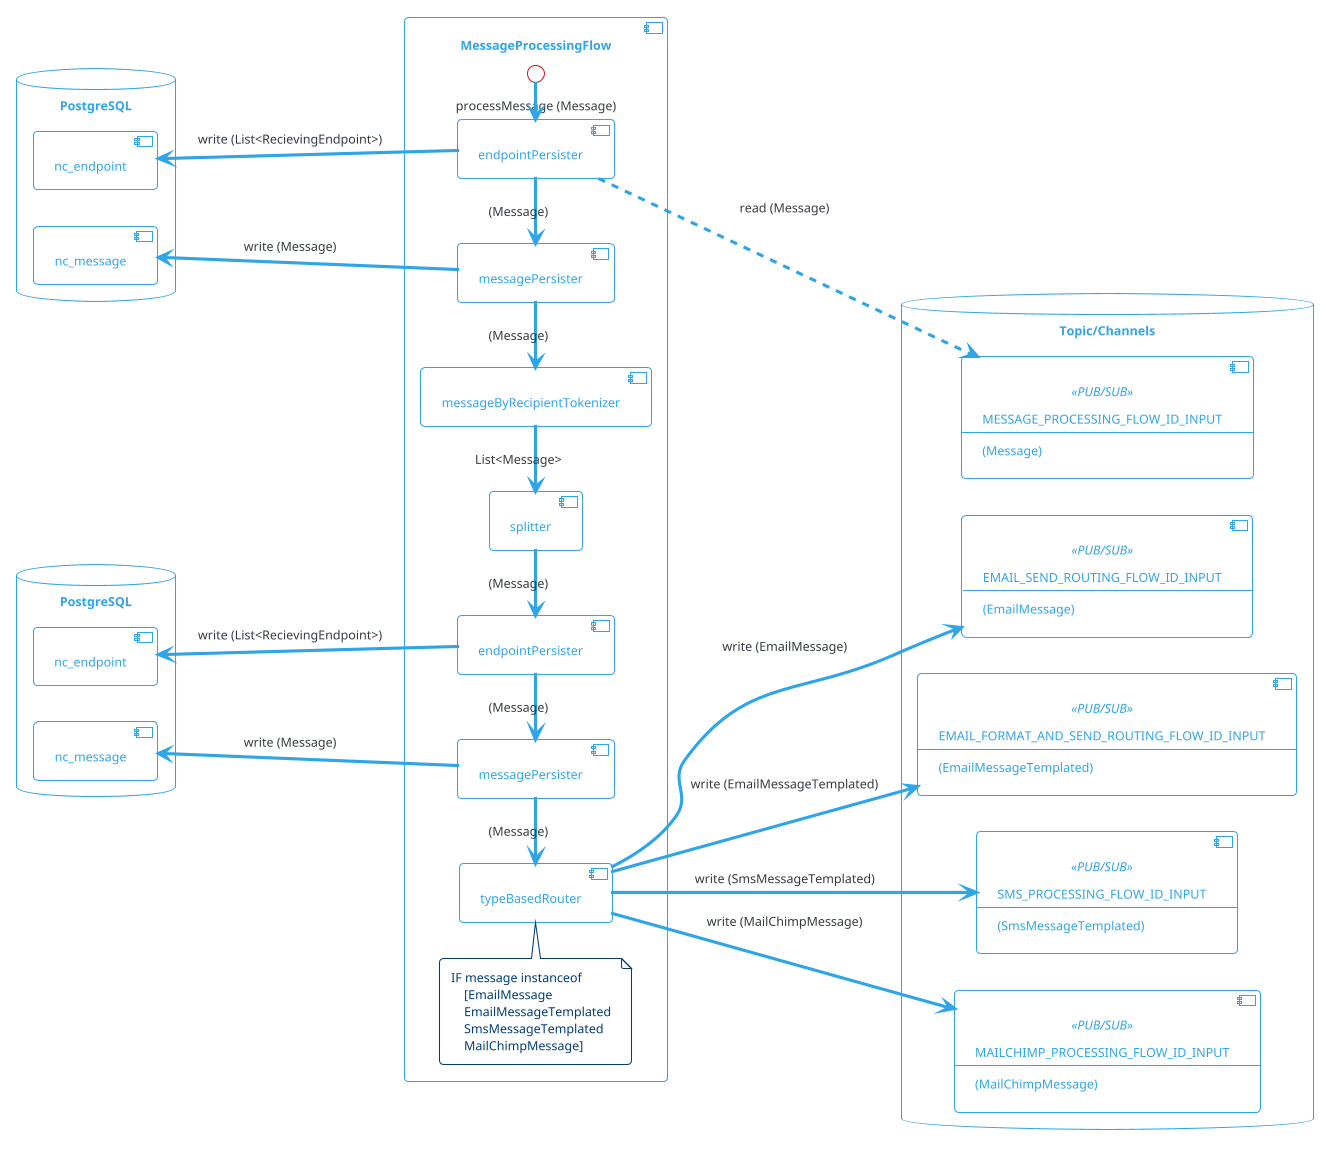 @startuml

!theme cerulean-outline

left to right direction

skinparam backgroundcolor White
skinparam component {
    backgroundColor<<user defined>> LightGray
}

database "PostgreSQL" as pg1 {
    [nc_message]
    [nc_endpoint]
}

database "PostgreSQL" as pg2 {
    [nc_message] as nc_message2
    [nc_endpoint] as nc_endpoint2
}

database "Topic/Channels" {
    component MESSAGE_PROCESSING_FLOW_ID_INPUT<<PUB/SUB>>[
        MESSAGE_PROCESSING_FLOW_ID_INPUT
        --
        (Message)
    ]

    component EMAIL_SEND_ROUTING_FLOW_ID_INPUT<<PUB/SUB>>[
        EMAIL_SEND_ROUTING_FLOW_ID_INPUT
        --
        (EmailMessage)   
    ]

    component EMAIL_FORMAT_AND_SEND_ROUTING_FLOW_ID_INPUT<<PUB/SUB>>[
        EMAIL_FORMAT_AND_SEND_ROUTING_FLOW_ID_INPUT
        --
        (EmailMessageTemplated)
    ]

    component SMS_PROCESSING_FLOW_ID_INPUT<<PUB/SUB>>[
        SMS_PROCESSING_FLOW_ID_INPUT
        --
        (SmsMessageTemplated)
    ]

    component MAILCHIMP_PROCESSING_FLOW_ID_INPUT<<PUB/SUB>>[
        MAILCHIMP_PROCESSING_FLOW_ID_INPUT
        --
        (MailChimpMessage)
    ]
}

component "MessageProcessingFlow" {
    [endpointPersister] as endpointPersister1
    [messagePersister] as messagePersister1
    [messageByRecipientTokenizer]
    [splitter]
    [endpointPersister] as endpointPersister2
    [messagePersister] as messagePersister2
    [typeBasedRouter]

    note top of typeBasedRouter 
    IF message instanceof  
        [EmailMessage
        EmailMessageTemplated
        SmsMessageTemplated
        MailChimpMessage]
    end note  

    endpointPersister1 -l-> messagePersister1 : (Message)
    messagePersister1 -l-> messageByRecipientTokenizer : (Message)
    messageByRecipientTokenizer -l-> splitter : List<Message>
    splitter -l-> endpointPersister2 : (Message)
    endpointPersister2 -l-> messagePersister2: (Message)
    messagePersister2 -l--> typeBasedRouter: (Message)

    endpointPersister1 ..> MESSAGE_PROCESSING_FLOW_ID_INPUT : read (Message) 
    typeBasedRouter --> EMAIL_SEND_ROUTING_FLOW_ID_INPUT: write (EmailMessage)
    typeBasedRouter --> EMAIL_FORMAT_AND_SEND_ROUTING_FLOW_ID_INPUT: write (EmailMessageTemplated)
    typeBasedRouter --> SMS_PROCESSING_FLOW_ID_INPUT: write (SmsMessageTemplated)
    typeBasedRouter --> MAILCHIMP_PROCESSING_FLOW_ID_INPUT: write (MailChimpMessage)

    messagePersister2 -u-> nc_message2: write (Message)
    endpointPersister2 -u-> nc_endpoint2: write (List<RecievingEndpoint>)
    
    messagePersister1 -u-> nc_message: write (Message)
    endpointPersister1 -u-> nc_endpoint: write (List<RecievingEndpoint>)


    interface "processMessage (Message)" as processMessage  
    processMessage -l-> endpointPersister1
}


@enduml